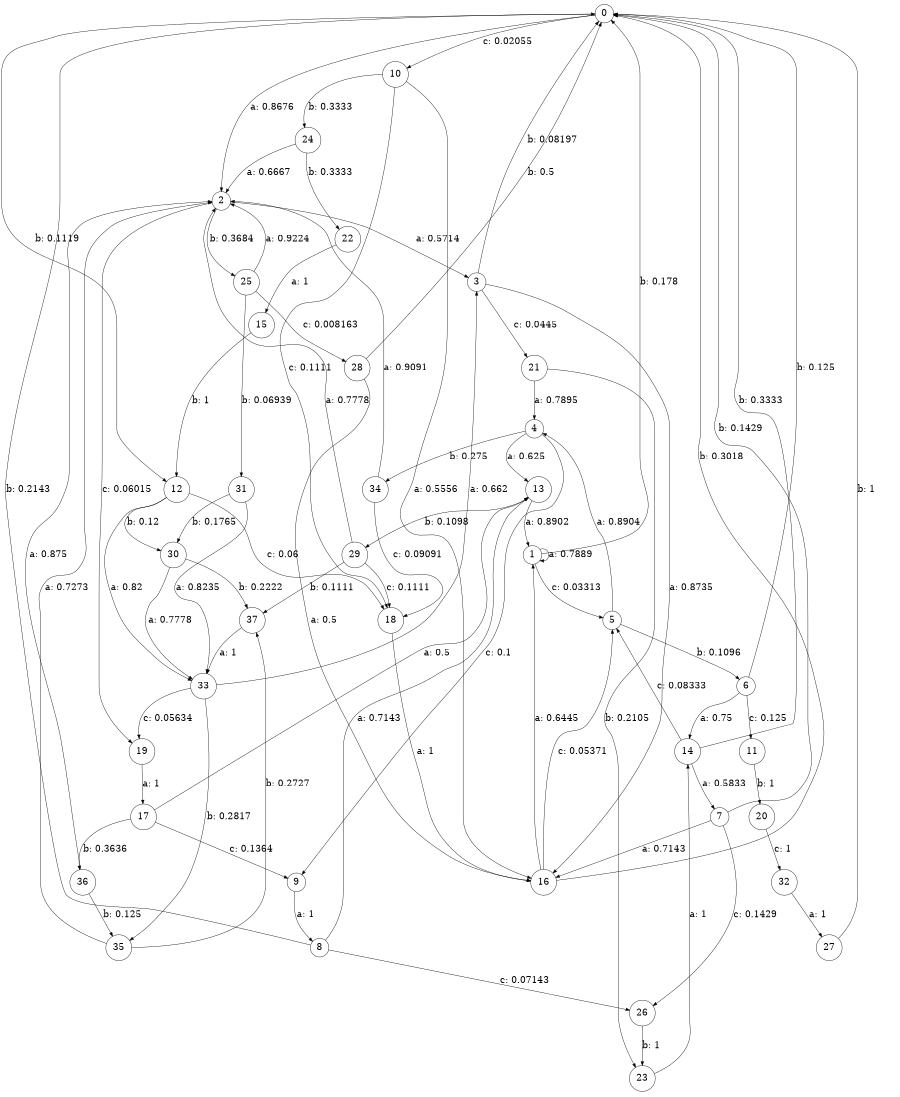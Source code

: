 digraph "d2-200nw-t0-cen-SML" {
size = "6,8.5";
ratio = "fill";
node [shape = circle];
node [fontsize = 24];
edge [fontsize = 24];
0 -> 2 [label = "a: 0.8676   "];
0 -> 12 [label = "b: 0.1119   "];
0 -> 10 [label = "c: 0.02055  "];
1 -> 1 [label = "a: 0.7889   "];
1 -> 0 [label = "b: 0.178    "];
1 -> 5 [label = "c: 0.03313  "];
2 -> 3 [label = "a: 0.5714   "];
2 -> 25 [label = "b: 0.3684   "];
2 -> 19 [label = "c: 0.06015  "];
3 -> 16 [label = "a: 0.8735   "];
3 -> 0 [label = "b: 0.08197  "];
3 -> 21 [label = "c: 0.0445   "];
4 -> 13 [label = "a: 0.625    "];
4 -> 34 [label = "b: 0.275    "];
4 -> 9 [label = "c: 0.1      "];
5 -> 4 [label = "a: 0.8904   "];
5 -> 6 [label = "b: 0.1096   "];
6 -> 14 [label = "a: 0.75     "];
6 -> 0 [label = "b: 0.125    "];
6 -> 11 [label = "c: 0.125    "];
7 -> 16 [label = "a: 0.7143   "];
7 -> 0 [label = "b: 0.1429   "];
7 -> 26 [label = "c: 0.1429   "];
8 -> 13 [label = "a: 0.7143   "];
8 -> 0 [label = "b: 0.2143   "];
8 -> 26 [label = "c: 0.07143  "];
9 -> 8 [label = "a: 1        "];
10 -> 16 [label = "a: 0.5556   "];
10 -> 24 [label = "b: 0.3333   "];
10 -> 18 [label = "c: 0.1111   "];
11 -> 20 [label = "b: 1        "];
12 -> 33 [label = "a: 0.82     "];
12 -> 30 [label = "b: 0.12     "];
12 -> 18 [label = "c: 0.06     "];
13 -> 1 [label = "a: 0.8902   "];
13 -> 29 [label = "b: 0.1098   "];
14 -> 7 [label = "a: 0.5833   "];
14 -> 0 [label = "b: 0.3333   "];
14 -> 5 [label = "c: 0.08333  "];
15 -> 12 [label = "b: 1        "];
16 -> 1 [label = "a: 0.6445   "];
16 -> 0 [label = "b: 0.3018   "];
16 -> 5 [label = "c: 0.05371  "];
17 -> 13 [label = "a: 0.5      "];
17 -> 36 [label = "b: 0.3636   "];
17 -> 9 [label = "c: 0.1364   "];
18 -> 16 [label = "a: 1        "];
19 -> 17 [label = "a: 1        "];
20 -> 32 [label = "c: 1        "];
21 -> 4 [label = "a: 0.7895   "];
21 -> 23 [label = "b: 0.2105   "];
22 -> 15 [label = "a: 1        "];
23 -> 14 [label = "a: 1        "];
24 -> 2 [label = "a: 0.6667   "];
24 -> 22 [label = "b: 0.3333   "];
25 -> 2 [label = "a: 0.9224   "];
25 -> 31 [label = "b: 0.06939  "];
25 -> 28 [label = "c: 0.008163  "];
26 -> 23 [label = "b: 1        "];
27 -> 0 [label = "b: 1        "];
28 -> 16 [label = "a: 0.5      "];
28 -> 0 [label = "b: 0.5      "];
29 -> 2 [label = "a: 0.7778   "];
29 -> 37 [label = "b: 0.1111   "];
29 -> 18 [label = "c: 0.1111   "];
30 -> 33 [label = "a: 0.7778   "];
30 -> 37 [label = "b: 0.2222   "];
31 -> 33 [label = "a: 0.8235   "];
31 -> 30 [label = "b: 0.1765   "];
32 -> 27 [label = "a: 1        "];
33 -> 3 [label = "a: 0.662    "];
33 -> 35 [label = "b: 0.2817   "];
33 -> 19 [label = "c: 0.05634  "];
34 -> 2 [label = "a: 0.9091   "];
34 -> 18 [label = "c: 0.09091  "];
35 -> 2 [label = "a: 0.7273   "];
35 -> 37 [label = "b: 0.2727   "];
36 -> 2 [label = "a: 0.875    "];
36 -> 35 [label = "b: 0.125    "];
37 -> 33 [label = "a: 1        "];
}
